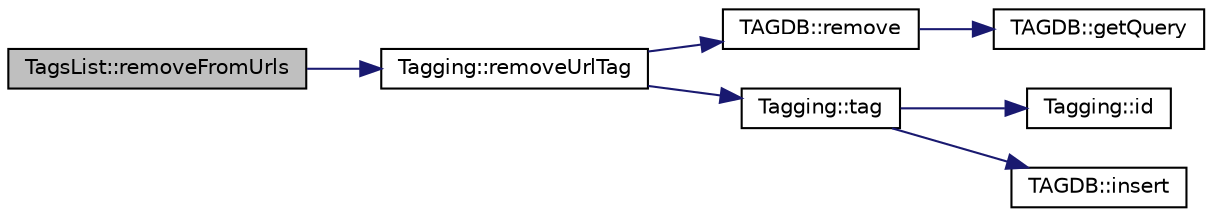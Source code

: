 digraph "TagsList::removeFromUrls"
{
 // INTERACTIVE_SVG=YES
 // LATEX_PDF_SIZE
  edge [fontname="Helvetica",fontsize="10",labelfontname="Helvetica",labelfontsize="10"];
  node [fontname="Helvetica",fontsize="10",shape=record];
  rankdir="LR";
  Node158 [label="TagsList::removeFromUrls",height=0.2,width=0.4,color="black", fillcolor="grey75", style="filled", fontcolor="black",tooltip=" "];
  Node158 -> Node159 [color="midnightblue",fontsize="10",style="solid",fontname="Helvetica"];
  Node159 [label="Tagging::removeUrlTag",height=0.2,width=0.4,color="black", fillcolor="white", style="filled",URL="$class_tagging.html#aada83938c145e6a6fb333eb758353602",tooltip=" "];
  Node159 -> Node160 [color="midnightblue",fontsize="10",style="solid",fontname="Helvetica"];
  Node160 [label="TAGDB::remove",height=0.2,width=0.4,color="black", fillcolor="white", style="filled",URL="$class_t_a_g_d_b.html#acd75bc483c7dd93361783aab9480d90e",tooltip=" "];
  Node160 -> Node161 [color="midnightblue",fontsize="10",style="solid",fontname="Helvetica"];
  Node161 [label="TAGDB::getQuery",height=0.2,width=0.4,color="black", fillcolor="white", style="filled",URL="$class_t_a_g_d_b.html#ae90d363ffa72013cdfe742c606888432",tooltip=" "];
  Node159 -> Node162 [color="midnightblue",fontsize="10",style="solid",fontname="Helvetica"];
  Node162 [label="Tagging::tag",height=0.2,width=0.4,color="black", fillcolor="white", style="filled",URL="$class_tagging.html#a07318e6b117e0d35c9a7a1ad7c00d4d0",tooltip=" "];
  Node162 -> Node163 [color="midnightblue",fontsize="10",style="solid",fontname="Helvetica"];
  Node163 [label="Tagging::id",height=0.2,width=0.4,color="black", fillcolor="white", style="filled",URL="$class_tagging.html#a2b8eb93e771e3f7569420ce900d0e069",tooltip=" "];
  Node162 -> Node164 [color="midnightblue",fontsize="10",style="solid",fontname="Helvetica"];
  Node164 [label="TAGDB::insert",height=0.2,width=0.4,color="black", fillcolor="white", style="filled",URL="$class_t_a_g_d_b.html#a9e576bf7931cc64359ea1380fec51f9f",tooltip=" "];
}

